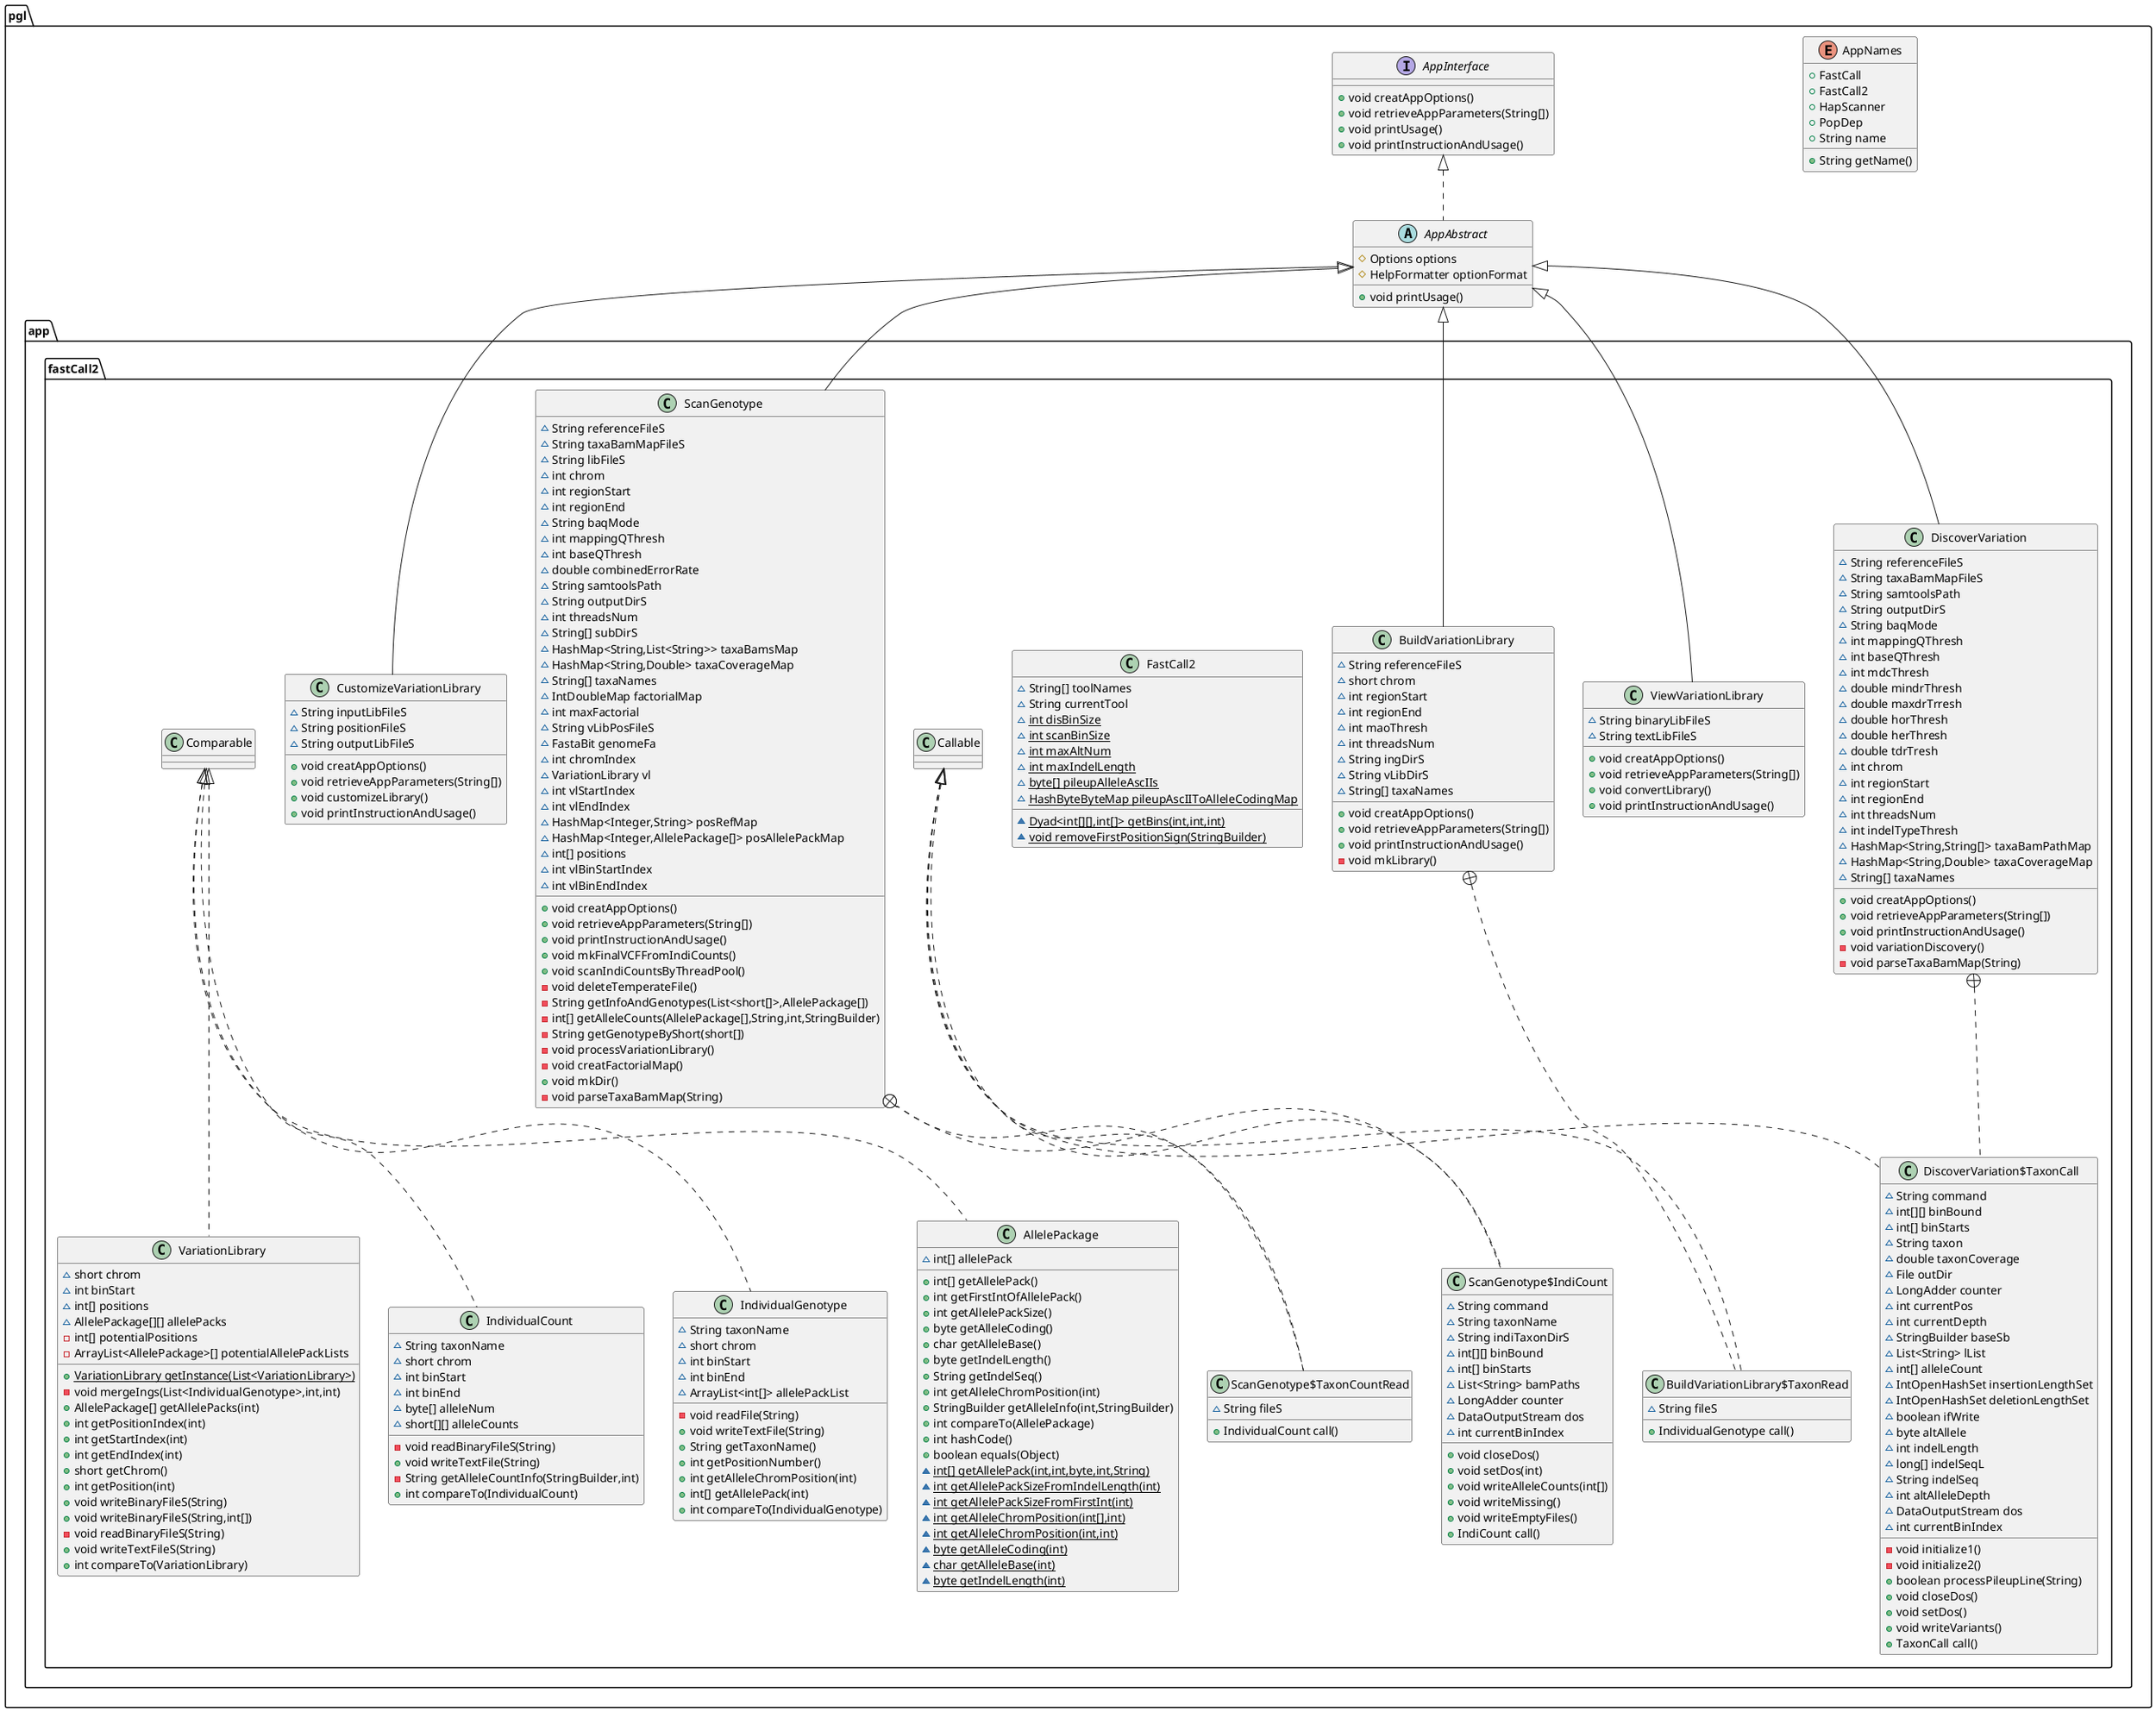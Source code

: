 @startuml
class pgl.app.fastCall2.VariationLibrary {
~ short chrom
~ int binStart
~ int[] positions
~ AllelePackage[][] allelePacks
- int[] potentialPositions
- ArrayList<AllelePackage>[] potentialAllelePackLists
+ {static} VariationLibrary getInstance(List<VariationLibrary>)
- void mergeIngs(List<IndividualGenotype>,int,int)
+ AllelePackage[] getAllelePacks(int)
+ int getPositionIndex(int)
+ int getStartIndex(int)
+ int getEndIndex(int)
+ short getChrom()
+ int getPosition(int)
+ void writeBinaryFileS(String)
+ void writeBinaryFileS(String,int[])
- void readBinaryFileS(String)
+ void writeTextFileS(String)
+ int compareTo(VariationLibrary)
}


class pgl.app.fastCall2.BuildVariationLibrary {
~ String referenceFileS
~ short chrom
~ int regionStart
~ int regionEnd
~ int maoThresh
~ int threadsNum
~ String ingDirS
~ String vLibDirS
~ String[] taxaNames
+ void creatAppOptions()
+ void retrieveAppParameters(String[])
+ void printInstructionAndUsage()
- void mkLibrary()
}


class pgl.app.fastCall2.BuildVariationLibrary$TaxonRead {
~ String fileS
+ IndividualGenotype call()
}


class pgl.app.fastCall2.IndividualCount {
~ String taxonName
~ short chrom
~ int binStart
~ int binEnd
~ byte[] alleleNum
~ short[][] alleleCounts
- void readBinaryFileS(String)
+ void writeTextFile(String)
- String getAlleleCountInfo(StringBuilder,int)
+ int compareTo(IndividualCount)
}


class pgl.app.fastCall2.IndividualGenotype {
~ String taxonName
~ short chrom
~ int binStart
~ int binEnd
~ ArrayList<int[]> allelePackList
- void readFile(String)
+ void writeTextFile(String)
+ String getTaxonName()
+ int getPositionNumber()
+ int getAlleleChromPosition(int)
+ int[] getAllelePack(int)
+ int compareTo(IndividualGenotype)
}


enum pgl.AppNames {
+  FastCall
+  FastCall2
+  HapScanner
+  PopDep
+ String name
+ String getName()
}


class pgl.app.fastCall2.ViewVariationLibrary {
~ String binaryLibFileS
~ String textLibFileS
+ void creatAppOptions()
+ void retrieveAppParameters(String[])
+ void convertLibrary()
+ void printInstructionAndUsage()
}


class pgl.app.fastCall2.ScanGenotype {
~ String referenceFileS
~ String taxaBamMapFileS
~ String libFileS
~ int chrom
~ int regionStart
~ int regionEnd
~ String baqMode
~ int mappingQThresh
~ int baseQThresh
~ double combinedErrorRate
~ String samtoolsPath
~ String outputDirS
~ int threadsNum
~ String[] subDirS
~ HashMap<String,List<String>> taxaBamsMap
~ HashMap<String,Double> taxaCoverageMap
~ String[] taxaNames
~ IntDoubleMap factorialMap
~ int maxFactorial
~ String vLibPosFileS
~ FastaBit genomeFa
~ int chromIndex
~ VariationLibrary vl
~ int vlStartIndex
~ int vlEndIndex
~ HashMap<Integer,String> posRefMap
~ HashMap<Integer,AllelePackage[]> posAllelePackMap
~ int[] positions
~ int vlBinStartIndex
~ int vlBinEndIndex
+ void creatAppOptions()
+ void retrieveAppParameters(String[])
+ void printInstructionAndUsage()
+ void mkFinalVCFFromIndiCounts()
+ void scanIndiCountsByThreadPool()
- void deleteTemperateFile()
- String getInfoAndGenotypes(List<short[]>,AllelePackage[])
- int[] getAlleleCounts(AllelePackage[],String,int,StringBuilder)
- String getGenotypeByShort(short[])
- void processVariationLibrary()
- void creatFactorialMap()
+ void mkDir()
- void parseTaxaBamMap(String)
}


class pgl.app.fastCall2.ScanGenotype$TaxonCountRead {
~ String fileS
+ IndividualCount call()
}


class pgl.app.fastCall2.ScanGenotype$IndiCount {
~ String command
~ String taxonName
~ String indiTaxonDirS
~ int[][] binBound
~ int[] binStarts
~ List<String> bamPaths
~ LongAdder counter
~ DataOutputStream dos
~ int currentBinIndex
+ void closeDos()
+ void setDos(int)
+ void writeAlleleCounts(int[])
+ void writeMissing()
+ void writeEmptyFiles()
+ IndiCount call()
}


abstract class pgl.AppAbstract {
# Options options
# HelpFormatter optionFormat
+ void printUsage()
}


class pgl.app.fastCall2.FastCall2 {
~ String[] toolNames
~ String currentTool
~ {static} int disBinSize
~ {static} int scanBinSize
~ {static} int maxAltNum
~ {static} int maxIndelLength
~ {static} byte[] pileupAlleleAscIIs
~ {static} HashByteByteMap pileupAscIIToAlleleCodingMap
~ {static} Dyad<int[][],int[]> getBins(int,int,int)
~ {static} void removeFirstPositionSign(StringBuilder)
}


class pgl.app.fastCall2.AllelePackage {
~ int[] allelePack
+ int[] getAllelePack()
+ int getFirstIntOfAllelePack()
+ int getAllelePackSize()
+ byte getAlleleCoding()
+ char getAlleleBase()
+ byte getIndelLength()
+ String getIndelSeq()
+ int getAlleleChromPosition(int)
+ StringBuilder getAlleleInfo(int,StringBuilder)
+ int compareTo(AllelePackage)
+ int hashCode()
+ boolean equals(Object)
~ {static} int[] getAllelePack(int,int,byte,int,String)
~ {static} int getAllelePackSizeFromIndelLength(int)
~ {static} int getAllelePackSizeFromFirstInt(int)
~ {static} int getAlleleChromPosition(int[],int)
~ {static} int getAlleleChromPosition(int,int)
~ {static} byte getAlleleCoding(int)
~ {static} char getAlleleBase(int)
~ {static} byte getIndelLength(int)
}


class pgl.app.fastCall2.CustomizeVariationLibrary {
~ String inputLibFileS
~ String positionFileS
~ String outputLibFileS
+ void creatAppOptions()
+ void retrieveAppParameters(String[])
+ void customizeLibrary()
+ void printInstructionAndUsage()
}


class pgl.app.fastCall2.DiscoverVariation {
~ String referenceFileS
~ String taxaBamMapFileS
~ String samtoolsPath
~ String outputDirS
~ String baqMode
~ int mappingQThresh
~ int baseQThresh
~ int mdcThresh
~ double mindrThresh
~ double maxdrTrresh
~ double horThresh
~ double herThresh
~ double tdrTresh
~ int chrom
~ int regionStart
~ int regionEnd
~ int threadsNum
~ int indelTypeThresh
~ HashMap<String,String[]> taxaBamPathMap
~ HashMap<String,Double> taxaCoverageMap
~ String[] taxaNames
+ void creatAppOptions()
+ void retrieveAppParameters(String[])
+ void printInstructionAndUsage()
- void variationDiscovery()
- void parseTaxaBamMap(String)
}


class pgl.app.fastCall2.DiscoverVariation$TaxonCall {
~ String command
~ int[][] binBound
~ int[] binStarts
~ String taxon
~ double taxonCoverage
~ File outDir
~ LongAdder counter
~ int currentPos
~ int currentDepth
~ StringBuilder baseSb
~ List<String> lList
~ int[] alleleCount
~ IntOpenHashSet insertionLengthSet
~ IntOpenHashSet deletionLengthSet
~ boolean ifWrite
~ byte altAllele
~ int indelLength
~ long[] indelSeqL
~ String indelSeq
~ int altAlleleDepth
~ DataOutputStream dos
~ int currentBinIndex
- void initialize1()
- void initialize2()
+ boolean processPileupLine(String)
+ void closeDos()
+ void setDos()
+ void writeVariants()
+ TaxonCall call()
}


interface pgl.AppInterface {
+ void creatAppOptions()
+ void retrieveAppParameters(String[])
+ void printUsage()
+ void printInstructionAndUsage()
}



pgl.app.fastCall2.Comparable <|.. pgl.app.fastCall2.VariationLibrary
pgl.AppAbstract <|-- pgl.app.fastCall2.BuildVariationLibrary
pgl.app.fastCall2.BuildVariationLibrary +.. pgl.app.fastCall2.BuildVariationLibrary$TaxonRead
pgl.app.fastCall2.Callable <|.. pgl.app.fastCall2.BuildVariationLibrary$TaxonRead
pgl.app.fastCall2.Comparable <|.. pgl.app.fastCall2.IndividualCount
pgl.app.fastCall2.Comparable <|.. pgl.app.fastCall2.IndividualGenotype
pgl.AppAbstract <|-- pgl.app.fastCall2.ViewVariationLibrary
pgl.AppAbstract <|-- pgl.app.fastCall2.ScanGenotype
pgl.app.fastCall2.ScanGenotype +.. pgl.app.fastCall2.ScanGenotype$TaxonCountRead
pgl.app.fastCall2.Callable <|.. pgl.app.fastCall2.ScanGenotype$TaxonCountRead
pgl.app.fastCall2.ScanGenotype +.. pgl.app.fastCall2.ScanGenotype$IndiCount
pgl.app.fastCall2.Callable <|.. pgl.app.fastCall2.ScanGenotype$IndiCount
pgl.AppInterface <|.. pgl.AppAbstract
pgl.app.fastCall2.Comparable <|.. pgl.app.fastCall2.AllelePackage
pgl.AppAbstract <|-- pgl.app.fastCall2.CustomizeVariationLibrary
pgl.AppAbstract <|-- pgl.app.fastCall2.DiscoverVariation
pgl.app.fastCall2.DiscoverVariation +.. pgl.app.fastCall2.DiscoverVariation$TaxonCall
pgl.app.fastCall2.Callable <|.. pgl.app.fastCall2.DiscoverVariation$TaxonCall
@enduml